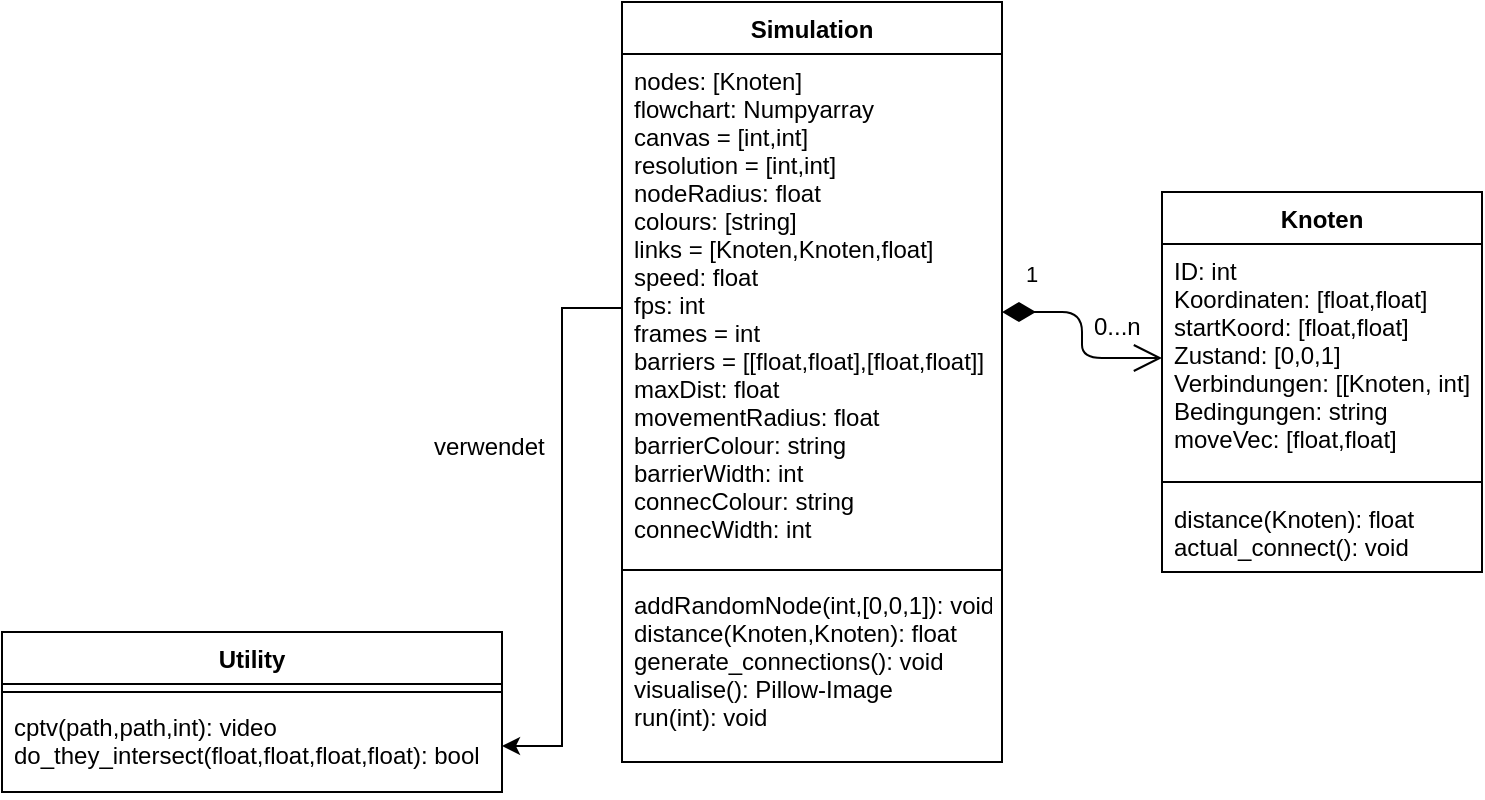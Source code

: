 <mxfile version="14.2.9" type="github">
  <diagram id="C5RBs43oDa-KdzZeNtuy" name="Page-1">
    <mxGraphModel dx="998" dy="580" grid="1" gridSize="10" guides="1" tooltips="1" connect="1" arrows="1" fold="1" page="1" pageScale="1" pageWidth="827" pageHeight="1169" math="0" shadow="0">
      <root>
        <mxCell id="WIyWlLk6GJQsqaUBKTNV-0" />
        <mxCell id="WIyWlLk6GJQsqaUBKTNV-1" parent="WIyWlLk6GJQsqaUBKTNV-0" />
        <mxCell id="thmgi7zNe5c0mxrhxPMU-1" value="Knoten" style="swimlane;fontStyle=1;align=center;verticalAlign=top;childLayout=stackLayout;horizontal=1;startSize=26;horizontalStack=0;resizeParent=1;resizeParentMax=0;resizeLast=0;collapsible=1;marginBottom=0;" parent="WIyWlLk6GJQsqaUBKTNV-1" vertex="1">
          <mxGeometry x="600" y="150" width="160" height="190" as="geometry" />
        </mxCell>
        <mxCell id="thmgi7zNe5c0mxrhxPMU-2" value="ID: int&#xa;Koordinaten: [float,float]&#xa;startKoord: [float,float]&#xa;Zustand: [0,0,1]&#xa;Verbindungen: [[Knoten, int], etc.]&#xa;Bedingungen: string&#xa;moveVec: [float,float]" style="text;strokeColor=none;fillColor=none;align=left;verticalAlign=top;spacingLeft=4;spacingRight=4;overflow=hidden;rotatable=0;points=[[0,0.5],[1,0.5]];portConstraint=eastwest;" parent="thmgi7zNe5c0mxrhxPMU-1" vertex="1">
          <mxGeometry y="26" width="160" height="114" as="geometry" />
        </mxCell>
        <mxCell id="thmgi7zNe5c0mxrhxPMU-3" value="" style="line;strokeWidth=1;fillColor=none;align=left;verticalAlign=middle;spacingTop=-1;spacingLeft=3;spacingRight=3;rotatable=0;labelPosition=right;points=[];portConstraint=eastwest;" parent="thmgi7zNe5c0mxrhxPMU-1" vertex="1">
          <mxGeometry y="140" width="160" height="10" as="geometry" />
        </mxCell>
        <mxCell id="thmgi7zNe5c0mxrhxPMU-4" value="distance(Knoten): float&#xa;actual_connect(): void" style="text;strokeColor=none;fillColor=none;align=left;verticalAlign=top;spacingLeft=4;spacingRight=4;overflow=hidden;rotatable=0;points=[[0,0.5],[1,0.5]];portConstraint=eastwest;" parent="thmgi7zNe5c0mxrhxPMU-1" vertex="1">
          <mxGeometry y="150" width="160" height="40" as="geometry" />
        </mxCell>
        <mxCell id="thmgi7zNe5c0mxrhxPMU-6" value="Utility" style="swimlane;fontStyle=1;align=center;verticalAlign=top;childLayout=stackLayout;horizontal=1;startSize=26;horizontalStack=0;resizeParent=1;resizeParentMax=0;resizeLast=0;collapsible=1;marginBottom=0;" parent="WIyWlLk6GJQsqaUBKTNV-1" vertex="1">
          <mxGeometry x="20" y="370" width="250" height="80" as="geometry" />
        </mxCell>
        <mxCell id="thmgi7zNe5c0mxrhxPMU-8" value="" style="line;strokeWidth=1;fillColor=none;align=left;verticalAlign=middle;spacingTop=-1;spacingLeft=3;spacingRight=3;rotatable=0;labelPosition=right;points=[];portConstraint=eastwest;" parent="thmgi7zNe5c0mxrhxPMU-6" vertex="1">
          <mxGeometry y="26" width="250" height="8" as="geometry" />
        </mxCell>
        <mxCell id="thmgi7zNe5c0mxrhxPMU-9" value="cptv(path,path,int): video&#xa;do_they_intersect(float,float,float,float): bool" style="text;strokeColor=none;fillColor=none;align=left;verticalAlign=top;spacingLeft=4;spacingRight=4;overflow=hidden;rotatable=0;points=[[0,0.5],[1,0.5]];portConstraint=eastwest;" parent="thmgi7zNe5c0mxrhxPMU-6" vertex="1">
          <mxGeometry y="34" width="250" height="46" as="geometry" />
        </mxCell>
        <mxCell id="thmgi7zNe5c0mxrhxPMU-10" value="Simulation" style="swimlane;fontStyle=1;align=center;verticalAlign=top;childLayout=stackLayout;horizontal=1;startSize=26;horizontalStack=0;resizeParent=1;resizeParentMax=0;resizeLast=0;collapsible=1;marginBottom=0;" parent="WIyWlLk6GJQsqaUBKTNV-1" vertex="1">
          <mxGeometry x="330" y="55" width="190" height="380" as="geometry" />
        </mxCell>
        <mxCell id="thmgi7zNe5c0mxrhxPMU-11" value="nodes: [Knoten]&#xa;flowchart: Numpyarray&#xa;canvas = [int,int]&#xa;resolution = [int,int]&#xa;nodeRadius: float&#xa;colours: [string]&#xa;links = [Knoten,Knoten,float]&#xa;speed: float&#xa;fps: int&#xa;frames = int&#xa;barriers = [[float,float],[float,float]]&#xa;maxDist: float&#xa;movementRadius: float&#xa;barrierColour: string&#xa;barrierWidth: int&#xa;connecColour: string&#xa;connecWidth: int" style="text;strokeColor=none;fillColor=none;align=left;verticalAlign=top;spacingLeft=4;spacingRight=4;overflow=hidden;rotatable=0;points=[[0,0.5],[1,0.5]];portConstraint=eastwest;" parent="thmgi7zNe5c0mxrhxPMU-10" vertex="1">
          <mxGeometry y="26" width="190" height="254" as="geometry" />
        </mxCell>
        <mxCell id="thmgi7zNe5c0mxrhxPMU-12" value="" style="line;strokeWidth=1;fillColor=none;align=left;verticalAlign=middle;spacingTop=-1;spacingLeft=3;spacingRight=3;rotatable=0;labelPosition=right;points=[];portConstraint=eastwest;" parent="thmgi7zNe5c0mxrhxPMU-10" vertex="1">
          <mxGeometry y="280" width="190" height="8" as="geometry" />
        </mxCell>
        <mxCell id="thmgi7zNe5c0mxrhxPMU-13" value="addRandomNode(int,[0,0,1]): void&#xa;distance(Knoten,Knoten): float&#xa;generate_connections(): void&#xa;visualise(): Pillow-Image&#xa;run(int): void" style="text;strokeColor=none;fillColor=none;align=left;verticalAlign=top;spacingLeft=4;spacingRight=4;overflow=hidden;rotatable=0;points=[[0,0.5],[1,0.5]];portConstraint=eastwest;" parent="thmgi7zNe5c0mxrhxPMU-10" vertex="1">
          <mxGeometry y="288" width="190" height="92" as="geometry" />
        </mxCell>
        <mxCell id="0rOTwANMzdD3u249tQUZ-1" style="edgeStyle=orthogonalEdgeStyle;rounded=0;orthogonalLoop=1;jettySize=auto;html=1;exitX=0;exitY=0.5;exitDx=0;exitDy=0;entryX=1;entryY=0.5;entryDx=0;entryDy=0;" edge="1" parent="WIyWlLk6GJQsqaUBKTNV-1" source="thmgi7zNe5c0mxrhxPMU-11" target="thmgi7zNe5c0mxrhxPMU-9">
          <mxGeometry relative="1" as="geometry" />
        </mxCell>
        <mxCell id="0rOTwANMzdD3u249tQUZ-4" value="1" style="endArrow=open;html=1;endSize=12;startArrow=diamondThin;startSize=14;startFill=1;align=left;verticalAlign=bottom;entryX=0;entryY=0.5;entryDx=0;entryDy=0;edgeStyle=orthogonalEdgeStyle;" edge="1" parent="WIyWlLk6GJQsqaUBKTNV-1" target="thmgi7zNe5c0mxrhxPMU-2">
          <mxGeometry x="-0.806" y="10" relative="1" as="geometry">
            <mxPoint x="520" y="210" as="sourcePoint" />
            <mxPoint x="660" y="210" as="targetPoint" />
            <Array as="points">
              <mxPoint x="560" y="210" />
              <mxPoint x="560" y="233" />
            </Array>
            <mxPoint as="offset" />
          </mxGeometry>
        </mxCell>
        <mxCell id="0rOTwANMzdD3u249tQUZ-8" value="0...n" style="text;strokeColor=none;fillColor=none;align=left;verticalAlign=middle;spacingTop=-1;spacingLeft=4;spacingRight=4;rotatable=0;labelPosition=right;points=[];portConstraint=eastwest;" vertex="1" parent="WIyWlLk6GJQsqaUBKTNV-1">
          <mxGeometry x="540" y="210" width="20" height="14" as="geometry" />
        </mxCell>
        <mxCell id="0rOTwANMzdD3u249tQUZ-10" value="verwendet" style="text;strokeColor=none;fillColor=none;align=left;verticalAlign=middle;spacingTop=-1;spacingLeft=4;spacingRight=4;rotatable=0;labelPosition=right;points=[];portConstraint=eastwest;" vertex="1" parent="WIyWlLk6GJQsqaUBKTNV-1">
          <mxGeometry x="210" y="270" width="20" height="14" as="geometry" />
        </mxCell>
      </root>
    </mxGraphModel>
  </diagram>
</mxfile>
